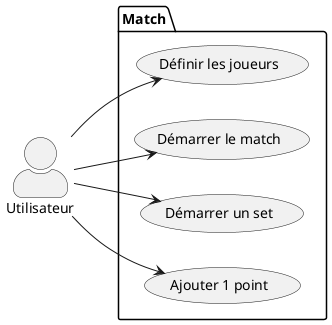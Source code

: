 @startuml Match
left to right direction

skinparam actorStyle awesome
"Utilisateur" as User
package Match {
    usecase "Définir les joueurs" as (Init)
    usecase "Démarrer le match" as (StartGame)
    usecase "Démarrer un set" as (StartSet)
    usecase "Ajouter 1 point" as (AddPoint)
}

:User: --> (Init)
:User: --> (StartGame)
:User: --> (StartSet)
:User: --> (AddPoint)
@enduml
